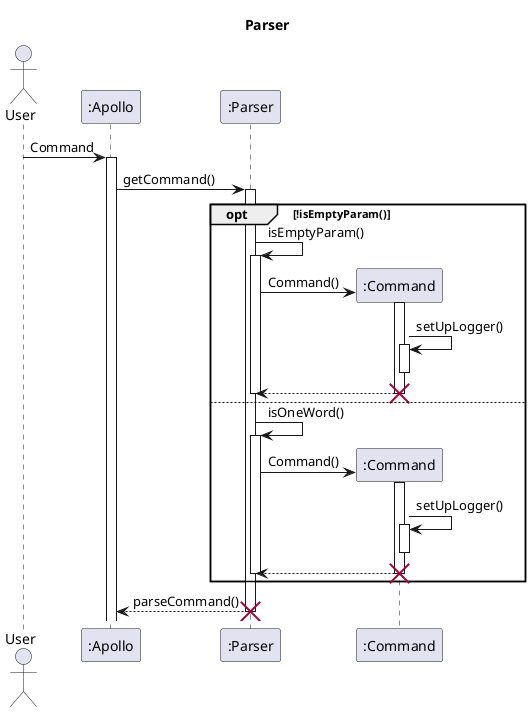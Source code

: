 @startuml
'https://plantuml.com/sequence-diagram

skinparam maxMessageSize 150

title Parser

actor User

participant ":Apollo" as Apollo
participant ":Parser" as Parser
participant ":Command" as Command

User -> Apollo : Command
activate Apollo
Apollo -> Parser : getCommand()
activate Parser

opt !isEmptyParam()
Parser -> Parser : isEmptyParam()
activate Parser
Parser -> Command** : Command()
activate Command
Command -> Command : setUpLogger()
activate Command
deactivate Command

Command --> Parser
deactivate Command
destroy Command

deactivate Parser

else

Parser -> Parser : isOneWord()
activate Parser
Parser -> Command** : Command()
activate Command
Command -> Command : setUpLogger()
activate Command
deactivate Command
Command --> Parser
deactivate Command
destroy Command

deactivate Parser

end

Parser --> Apollo : parseCommand()
deactivate Parser
destroy Parser


@enduml